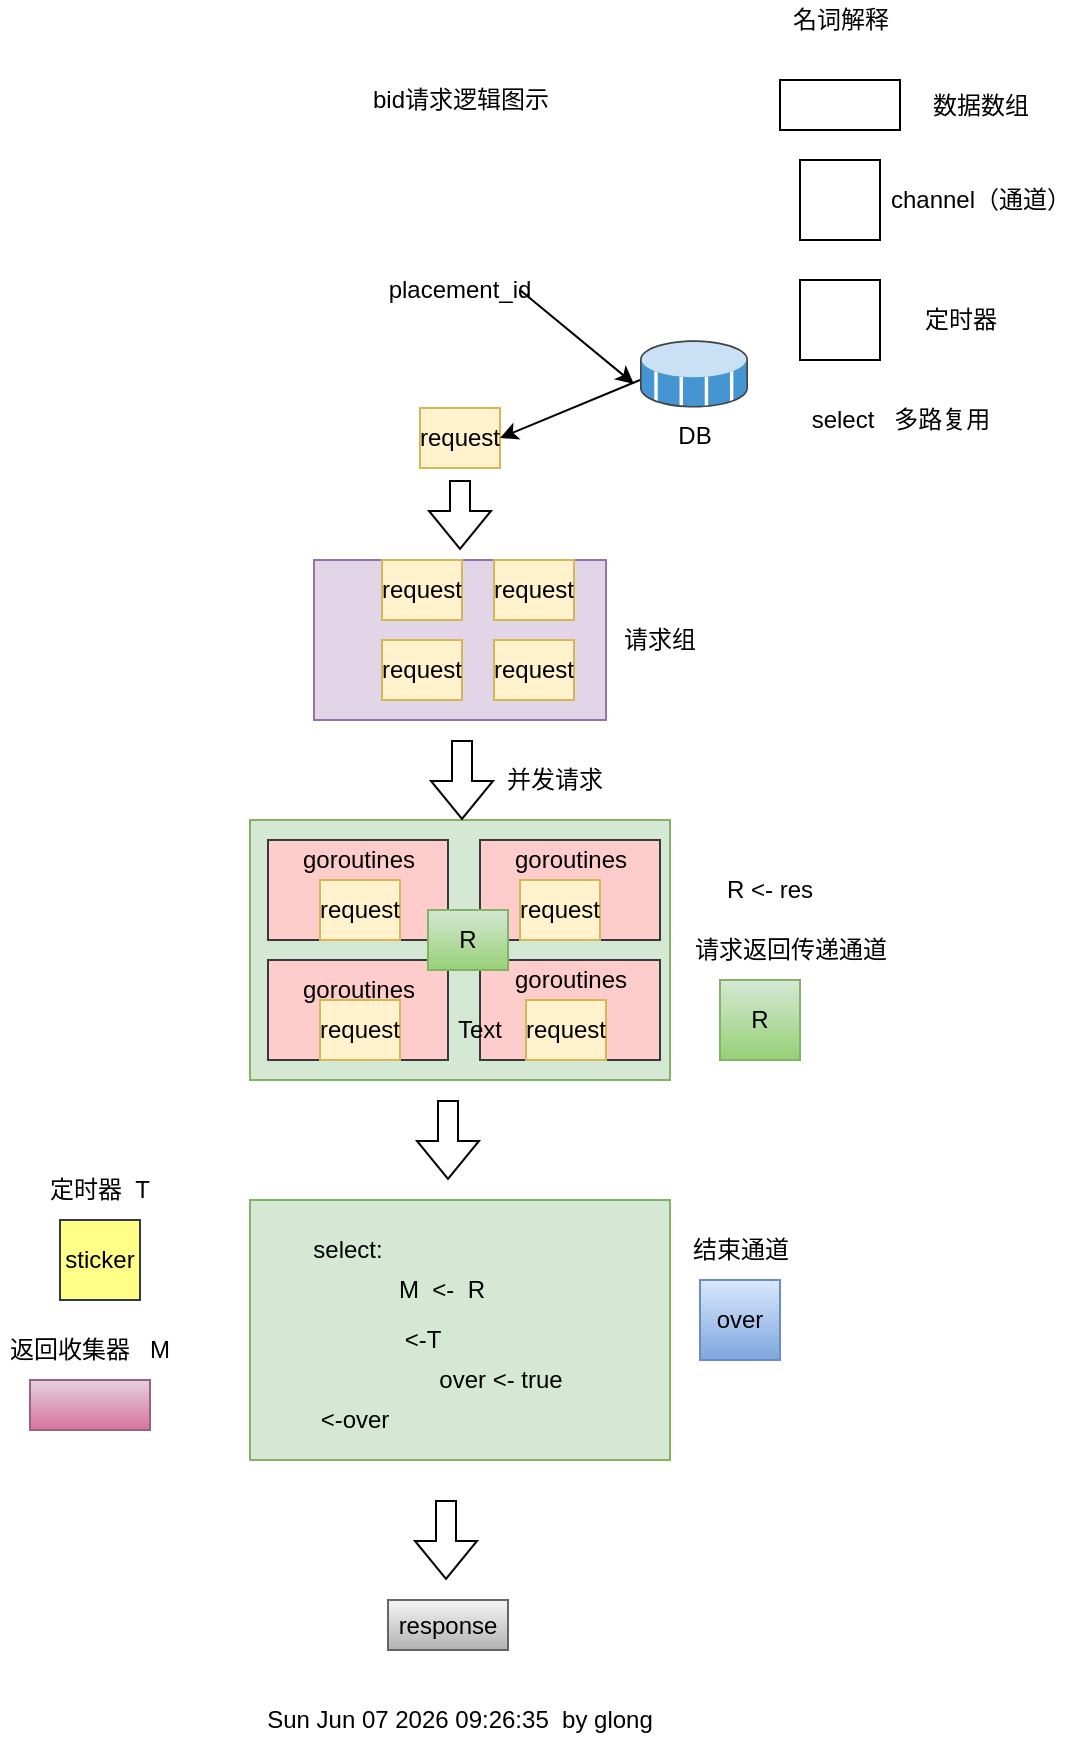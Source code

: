 <mxfile version="19.0.3" type="github">
  <diagram id="xYl-4H49qDBM7t8s0P2L" name="Page-1">
    <mxGraphModel dx="1426" dy="736" grid="1" gridSize="10" guides="1" tooltips="1" connect="1" arrows="1" fold="1" page="1" pageScale="1" pageWidth="827" pageHeight="1169" math="0" shadow="0">
      <root>
        <mxCell id="0" />
        <mxCell id="1" parent="0" />
        <mxCell id="YZfA6s73Jz5mToOX0XRK-1" value="" style="rounded=0;whiteSpace=wrap;html=1;fillColor=#e1d5e7;strokeColor=#9673a6;" vertex="1" parent="1">
          <mxGeometry x="437" y="380" width="146" height="80" as="geometry" />
        </mxCell>
        <mxCell id="YZfA6s73Jz5mToOX0XRK-2" value="request" style="rounded=0;whiteSpace=wrap;html=1;fillColor=#fff2cc;strokeColor=#d6b656;" vertex="1" parent="1">
          <mxGeometry x="490" y="304" width="40" height="30" as="geometry" />
        </mxCell>
        <mxCell id="YZfA6s73Jz5mToOX0XRK-4" value="placement_id" style="text;html=1;strokeColor=none;fillColor=none;align=center;verticalAlign=middle;whiteSpace=wrap;rounded=0;" vertex="1" parent="1">
          <mxGeometry x="480" y="230" width="60" height="30" as="geometry" />
        </mxCell>
        <mxCell id="YZfA6s73Jz5mToOX0XRK-5" value="DB" style="sketch=0;shadow=0;dashed=0;html=1;labelPosition=center;verticalLabelPosition=bottom;verticalAlign=top;align=center;outlineConnect=0;shape=mxgraph.veeam.3d.datastore_volume;" vertex="1" parent="1">
          <mxGeometry x="600" y="270" width="54" height="34" as="geometry" />
        </mxCell>
        <mxCell id="YZfA6s73Jz5mToOX0XRK-6" value="" style="endArrow=classic;html=1;rounded=0;exitX=1;exitY=0.5;exitDx=0;exitDy=0;entryX=-0.056;entryY=0.647;entryDx=0;entryDy=0;entryPerimeter=0;" edge="1" parent="1" source="YZfA6s73Jz5mToOX0XRK-4" target="YZfA6s73Jz5mToOX0XRK-5">
          <mxGeometry width="50" height="50" relative="1" as="geometry">
            <mxPoint x="690" y="410" as="sourcePoint" />
            <mxPoint x="740" y="360" as="targetPoint" />
          </mxGeometry>
        </mxCell>
        <mxCell id="YZfA6s73Jz5mToOX0XRK-7" value="" style="endArrow=classic;html=1;rounded=0;entryX=1;entryY=0.5;entryDx=0;entryDy=0;" edge="1" parent="1" target="YZfA6s73Jz5mToOX0XRK-2">
          <mxGeometry width="50" height="50" relative="1" as="geometry">
            <mxPoint x="600" y="290" as="sourcePoint" />
            <mxPoint x="690" y="410" as="targetPoint" />
          </mxGeometry>
        </mxCell>
        <mxCell id="YZfA6s73Jz5mToOX0XRK-8" value="request" style="rounded=0;whiteSpace=wrap;html=1;fillColor=#fff2cc;strokeColor=#d6b656;" vertex="1" parent="1">
          <mxGeometry x="471" y="380" width="40" height="30" as="geometry" />
        </mxCell>
        <mxCell id="YZfA6s73Jz5mToOX0XRK-9" value="request" style="rounded=0;whiteSpace=wrap;html=1;fillColor=#fff2cc;strokeColor=#d6b656;" vertex="1" parent="1">
          <mxGeometry x="527" y="380" width="40" height="30" as="geometry" />
        </mxCell>
        <mxCell id="YZfA6s73Jz5mToOX0XRK-10" value="request" style="rounded=0;whiteSpace=wrap;html=1;fillColor=#fff2cc;strokeColor=#d6b656;" vertex="1" parent="1">
          <mxGeometry x="471" y="420" width="40" height="30" as="geometry" />
        </mxCell>
        <mxCell id="YZfA6s73Jz5mToOX0XRK-11" value="request" style="rounded=0;whiteSpace=wrap;html=1;fillColor=#fff2cc;strokeColor=#d6b656;" vertex="1" parent="1">
          <mxGeometry x="527" y="420" width="40" height="30" as="geometry" />
        </mxCell>
        <mxCell id="YZfA6s73Jz5mToOX0XRK-13" value="" style="shape=flexArrow;endArrow=classic;html=1;rounded=0;" edge="1" parent="1">
          <mxGeometry width="50" height="50" relative="1" as="geometry">
            <mxPoint x="510" y="340" as="sourcePoint" />
            <mxPoint x="510" y="375" as="targetPoint" />
          </mxGeometry>
        </mxCell>
        <mxCell id="YZfA6s73Jz5mToOX0XRK-14" value="请求组" style="text;html=1;strokeColor=none;fillColor=none;align=center;verticalAlign=middle;whiteSpace=wrap;rounded=0;" vertex="1" parent="1">
          <mxGeometry x="580" y="405" width="60" height="30" as="geometry" />
        </mxCell>
        <mxCell id="YZfA6s73Jz5mToOX0XRK-15" value="" style="rounded=0;whiteSpace=wrap;html=1;fillColor=#d5e8d4;strokeColor=#82b366;" vertex="1" parent="1">
          <mxGeometry x="405" y="510" width="210" height="130" as="geometry" />
        </mxCell>
        <mxCell id="YZfA6s73Jz5mToOX0XRK-16" value="" style="rounded=0;whiteSpace=wrap;html=1;fillColor=#ffcccc;strokeColor=#36393d;" vertex="1" parent="1">
          <mxGeometry x="414" y="520" width="90" height="50" as="geometry" />
        </mxCell>
        <mxCell id="YZfA6s73Jz5mToOX0XRK-21" value="goroutines" style="text;html=1;align=center;verticalAlign=middle;resizable=0;points=[];autosize=1;strokeColor=none;fillColor=none;" vertex="1" parent="1">
          <mxGeometry x="424" y="520" width="70" height="20" as="geometry" />
        </mxCell>
        <mxCell id="YZfA6s73Jz5mToOX0XRK-22" value="" style="rounded=0;whiteSpace=wrap;html=1;fillColor=#ffcccc;strokeColor=#36393d;" vertex="1" parent="1">
          <mxGeometry x="414" y="580" width="90" height="50" as="geometry" />
        </mxCell>
        <mxCell id="YZfA6s73Jz5mToOX0XRK-24" value="" style="rounded=0;whiteSpace=wrap;html=1;fillColor=#ffcccc;strokeColor=#36393d;" vertex="1" parent="1">
          <mxGeometry x="520" y="580" width="90" height="50" as="geometry" />
        </mxCell>
        <mxCell id="YZfA6s73Jz5mToOX0XRK-25" value="goroutines" style="text;html=1;align=center;verticalAlign=middle;resizable=0;points=[];autosize=1;strokeColor=none;fillColor=none;" vertex="1" parent="1">
          <mxGeometry x="530" y="580" width="70" height="20" as="geometry" />
        </mxCell>
        <mxCell id="YZfA6s73Jz5mToOX0XRK-26" value="goroutines" style="text;html=1;align=center;verticalAlign=middle;resizable=0;points=[];autosize=1;strokeColor=none;fillColor=none;" vertex="1" parent="1">
          <mxGeometry x="424" y="585" width="70" height="20" as="geometry" />
        </mxCell>
        <mxCell id="YZfA6s73Jz5mToOX0XRK-23" value="" style="rounded=0;whiteSpace=wrap;html=1;fillColor=#ffcccc;strokeColor=#36393d;" vertex="1" parent="1">
          <mxGeometry x="520" y="520" width="90" height="50" as="geometry" />
        </mxCell>
        <mxCell id="YZfA6s73Jz5mToOX0XRK-20" value="goroutines" style="text;html=1;align=center;verticalAlign=middle;resizable=0;points=[];autosize=1;strokeColor=none;fillColor=none;" vertex="1" parent="1">
          <mxGeometry x="530" y="520" width="70" height="20" as="geometry" />
        </mxCell>
        <mxCell id="YZfA6s73Jz5mToOX0XRK-27" value="request" style="rounded=0;whiteSpace=wrap;html=1;fillColor=#fff2cc;strokeColor=#d6b656;" vertex="1" parent="1">
          <mxGeometry x="440" y="540" width="40" height="30" as="geometry" />
        </mxCell>
        <mxCell id="YZfA6s73Jz5mToOX0XRK-28" value="request" style="rounded=0;whiteSpace=wrap;html=1;fillColor=#fff2cc;strokeColor=#d6b656;" vertex="1" parent="1">
          <mxGeometry x="540" y="540" width="40" height="30" as="geometry" />
        </mxCell>
        <mxCell id="YZfA6s73Jz5mToOX0XRK-29" value="request" style="rounded=0;whiteSpace=wrap;html=1;fillColor=#fff2cc;strokeColor=#d6b656;" vertex="1" parent="1">
          <mxGeometry x="543" y="600" width="40" height="30" as="geometry" />
        </mxCell>
        <mxCell id="YZfA6s73Jz5mToOX0XRK-30" value="request" style="rounded=0;whiteSpace=wrap;html=1;fillColor=#fff2cc;strokeColor=#d6b656;" vertex="1" parent="1">
          <mxGeometry x="440" y="600" width="40" height="30" as="geometry" />
        </mxCell>
        <mxCell id="YZfA6s73Jz5mToOX0XRK-31" value="" style="shape=flexArrow;endArrow=classic;html=1;rounded=0;" edge="1" parent="1">
          <mxGeometry width="50" height="50" relative="1" as="geometry">
            <mxPoint x="511" y="470" as="sourcePoint" />
            <mxPoint x="511" y="510" as="targetPoint" />
          </mxGeometry>
        </mxCell>
        <mxCell id="YZfA6s73Jz5mToOX0XRK-32" value="并发请求" style="text;html=1;align=center;verticalAlign=middle;resizable=0;points=[];autosize=1;strokeColor=none;fillColor=none;" vertex="1" parent="1">
          <mxGeometry x="527" y="480" width="60" height="20" as="geometry" />
        </mxCell>
        <mxCell id="YZfA6s73Jz5mToOX0XRK-36" value="R &amp;lt;- res" style="text;html=1;strokeColor=none;fillColor=none;align=center;verticalAlign=middle;whiteSpace=wrap;rounded=0;" vertex="1" parent="1">
          <mxGeometry x="615" y="530" width="100" height="30" as="geometry" />
        </mxCell>
        <mxCell id="YZfA6s73Jz5mToOX0XRK-38" value="" style="rounded=0;whiteSpace=wrap;html=1;fillColor=#d5e8d4;strokeColor=#82b366;" vertex="1" parent="1">
          <mxGeometry x="405" y="700" width="210" height="130" as="geometry" />
        </mxCell>
        <mxCell id="YZfA6s73Jz5mToOX0XRK-39" value="sticker" style="rounded=0;whiteSpace=wrap;html=1;fillColor=#ffff88;strokeColor=#36393d;" vertex="1" parent="1">
          <mxGeometry x="310" y="710" width="40" height="40" as="geometry" />
        </mxCell>
        <mxCell id="YZfA6s73Jz5mToOX0XRK-40" value="Text" style="text;html=1;strokeColor=none;fillColor=none;align=center;verticalAlign=middle;whiteSpace=wrap;rounded=0;" vertex="1" parent="1">
          <mxGeometry x="490" y="600" width="60" height="30" as="geometry" />
        </mxCell>
        <mxCell id="YZfA6s73Jz5mToOX0XRK-41" value="定时器&amp;nbsp; T" style="text;html=1;strokeColor=none;fillColor=none;align=center;verticalAlign=middle;whiteSpace=wrap;rounded=0;" vertex="1" parent="1">
          <mxGeometry x="300" y="680" width="60" height="30" as="geometry" />
        </mxCell>
        <mxCell id="YZfA6s73Jz5mToOX0XRK-42" value="select:" style="text;html=1;strokeColor=none;fillColor=none;align=center;verticalAlign=middle;whiteSpace=wrap;rounded=0;" vertex="1" parent="1">
          <mxGeometry x="424" y="710" width="60" height="30" as="geometry" />
        </mxCell>
        <mxCell id="YZfA6s73Jz5mToOX0XRK-45" value="返回收集器&amp;nbsp; &amp;nbsp;M" style="text;html=1;strokeColor=none;fillColor=none;align=center;verticalAlign=middle;whiteSpace=wrap;rounded=0;" vertex="1" parent="1">
          <mxGeometry x="280" y="760" width="90" height="30" as="geometry" />
        </mxCell>
        <mxCell id="YZfA6s73Jz5mToOX0XRK-46" value="M&amp;nbsp; &amp;lt;-&amp;nbsp; R" style="text;html=1;strokeColor=none;fillColor=none;align=center;verticalAlign=middle;whiteSpace=wrap;rounded=0;" vertex="1" parent="1">
          <mxGeometry x="471" y="730" width="60" height="30" as="geometry" />
        </mxCell>
        <mxCell id="YZfA6s73Jz5mToOX0XRK-47" value="&amp;lt;-T" style="text;html=1;align=center;verticalAlign=middle;resizable=0;points=[];autosize=1;strokeColor=none;fillColor=none;" vertex="1" parent="1">
          <mxGeometry x="476" y="760" width="30" height="20" as="geometry" />
        </mxCell>
        <mxCell id="YZfA6s73Jz5mToOX0XRK-49" value="" style="shape=flexArrow;endArrow=classic;html=1;rounded=0;" edge="1" parent="1">
          <mxGeometry width="50" height="50" relative="1" as="geometry">
            <mxPoint x="504" y="650" as="sourcePoint" />
            <mxPoint x="504" y="690" as="targetPoint" />
          </mxGeometry>
        </mxCell>
        <mxCell id="YZfA6s73Jz5mToOX0XRK-50" value="" style="shape=flexArrow;endArrow=classic;html=1;rounded=0;" edge="1" parent="1">
          <mxGeometry width="50" height="50" relative="1" as="geometry">
            <mxPoint x="503" y="850" as="sourcePoint" />
            <mxPoint x="503" y="890" as="targetPoint" />
          </mxGeometry>
        </mxCell>
        <mxCell id="YZfA6s73Jz5mToOX0XRK-52" value="over" style="rounded=0;whiteSpace=wrap;html=1;fillColor=#dae8fc;strokeColor=#6c8ebf;gradientColor=#7ea6e0;" vertex="1" parent="1">
          <mxGeometry x="630" y="740" width="40" height="40" as="geometry" />
        </mxCell>
        <mxCell id="YZfA6s73Jz5mToOX0XRK-53" value="结束通道" style="text;html=1;align=center;verticalAlign=middle;resizable=0;points=[];autosize=1;strokeColor=none;fillColor=none;" vertex="1" parent="1">
          <mxGeometry x="620" y="715" width="60" height="20" as="geometry" />
        </mxCell>
        <mxCell id="YZfA6s73Jz5mToOX0XRK-54" value="over &amp;lt;- true" style="text;html=1;align=center;verticalAlign=middle;resizable=0;points=[];autosize=1;strokeColor=none;fillColor=none;" vertex="1" parent="1">
          <mxGeometry x="490" y="780" width="80" height="20" as="geometry" />
        </mxCell>
        <mxCell id="YZfA6s73Jz5mToOX0XRK-55" value="&amp;lt;-over" style="text;html=1;align=center;verticalAlign=middle;resizable=0;points=[];autosize=1;strokeColor=none;fillColor=none;" vertex="1" parent="1">
          <mxGeometry x="432" y="800" width="50" height="20" as="geometry" />
        </mxCell>
        <mxCell id="YZfA6s73Jz5mToOX0XRK-56" value="R" style="rounded=0;whiteSpace=wrap;html=1;fillColor=#d5e8d4;strokeColor=#82b366;gradientColor=#97d077;" vertex="1" parent="1">
          <mxGeometry x="640" y="590" width="40" height="40" as="geometry" />
        </mxCell>
        <mxCell id="YZfA6s73Jz5mToOX0XRK-57" value="请求返回传递通道" style="text;html=1;align=center;verticalAlign=middle;resizable=0;points=[];autosize=1;strokeColor=none;fillColor=none;" vertex="1" parent="1">
          <mxGeometry x="620" y="565" width="110" height="20" as="geometry" />
        </mxCell>
        <mxCell id="YZfA6s73Jz5mToOX0XRK-58" value="R" style="rounded=0;whiteSpace=wrap;html=1;fillColor=#d5e8d4;strokeColor=#82b366;gradientColor=#97d077;" vertex="1" parent="1">
          <mxGeometry x="494" y="555" width="40" height="30" as="geometry" />
        </mxCell>
        <mxCell id="YZfA6s73Jz5mToOX0XRK-59" value="" style="rounded=0;whiteSpace=wrap;html=1;fillColor=#e6d0de;gradientColor=#d5739d;strokeColor=#996185;" vertex="1" parent="1">
          <mxGeometry x="295" y="790" width="60" height="25" as="geometry" />
        </mxCell>
        <mxCell id="YZfA6s73Jz5mToOX0XRK-60" value="bid请求逻辑图示" style="text;html=1;align=center;verticalAlign=middle;resizable=0;points=[];autosize=1;strokeColor=none;fillColor=none;" vertex="1" parent="1">
          <mxGeometry x="460" y="140" width="100" height="20" as="geometry" />
        </mxCell>
        <mxCell id="YZfA6s73Jz5mToOX0XRK-61" value="" style="rounded=0;whiteSpace=wrap;html=1;" vertex="1" parent="1">
          <mxGeometry x="680" y="180" width="40" height="40" as="geometry" />
        </mxCell>
        <mxCell id="YZfA6s73Jz5mToOX0XRK-62" value="channel（通道）" style="text;html=1;align=center;verticalAlign=middle;resizable=0;points=[];autosize=1;strokeColor=none;fillColor=none;" vertex="1" parent="1">
          <mxGeometry x="715" y="190" width="110" height="20" as="geometry" />
        </mxCell>
        <mxCell id="YZfA6s73Jz5mToOX0XRK-63" value="response" style="rounded=0;whiteSpace=wrap;html=1;fillColor=#f5f5f5;gradientColor=#b3b3b3;strokeColor=#666666;" vertex="1" parent="1">
          <mxGeometry x="474" y="900" width="60" height="25" as="geometry" />
        </mxCell>
        <mxCell id="YZfA6s73Jz5mToOX0XRK-64" value="" style="rounded=0;whiteSpace=wrap;html=1;" vertex="1" parent="1">
          <mxGeometry x="670" y="140" width="60" height="25" as="geometry" />
        </mxCell>
        <mxCell id="YZfA6s73Jz5mToOX0XRK-65" value="数据数组" style="text;html=1;align=center;verticalAlign=middle;resizable=0;points=[];autosize=1;strokeColor=none;fillColor=none;" vertex="1" parent="1">
          <mxGeometry x="740" y="142.5" width="60" height="20" as="geometry" />
        </mxCell>
        <mxCell id="YZfA6s73Jz5mToOX0XRK-66" value="select&amp;nbsp; &amp;nbsp;多路复用" style="text;html=1;align=center;verticalAlign=middle;resizable=0;points=[];autosize=1;strokeColor=none;fillColor=none;" vertex="1" parent="1">
          <mxGeometry x="680" y="300" width="100" height="20" as="geometry" />
        </mxCell>
        <mxCell id="YZfA6s73Jz5mToOX0XRK-67" value="" style="rounded=0;whiteSpace=wrap;html=1;" vertex="1" parent="1">
          <mxGeometry x="680" y="240" width="40" height="40" as="geometry" />
        </mxCell>
        <mxCell id="YZfA6s73Jz5mToOX0XRK-68" value="定时器" style="text;html=1;align=center;verticalAlign=middle;resizable=0;points=[];autosize=1;strokeColor=none;fillColor=none;" vertex="1" parent="1">
          <mxGeometry x="735" y="250" width="50" height="20" as="geometry" />
        </mxCell>
        <mxCell id="YZfA6s73Jz5mToOX0XRK-69" value="名词解释" style="text;html=1;align=center;verticalAlign=middle;resizable=0;points=[];autosize=1;strokeColor=none;fillColor=none;" vertex="1" parent="1">
          <mxGeometry x="670" y="100" width="60" height="20" as="geometry" />
        </mxCell>
        <UserObject label="%date{ddd mmm dd yyyy HH:MM:ss}%&amp;nbsp; by glong" placeholders="1" id="YZfA6s73Jz5mToOX0XRK-70">
          <mxCell style="text;html=1;strokeColor=none;fillColor=none;align=center;verticalAlign=middle;whiteSpace=wrap;overflow=hidden;" vertex="1" parent="1">
            <mxGeometry x="390" y="950" width="240" height="20" as="geometry" />
          </mxCell>
        </UserObject>
      </root>
    </mxGraphModel>
  </diagram>
</mxfile>
